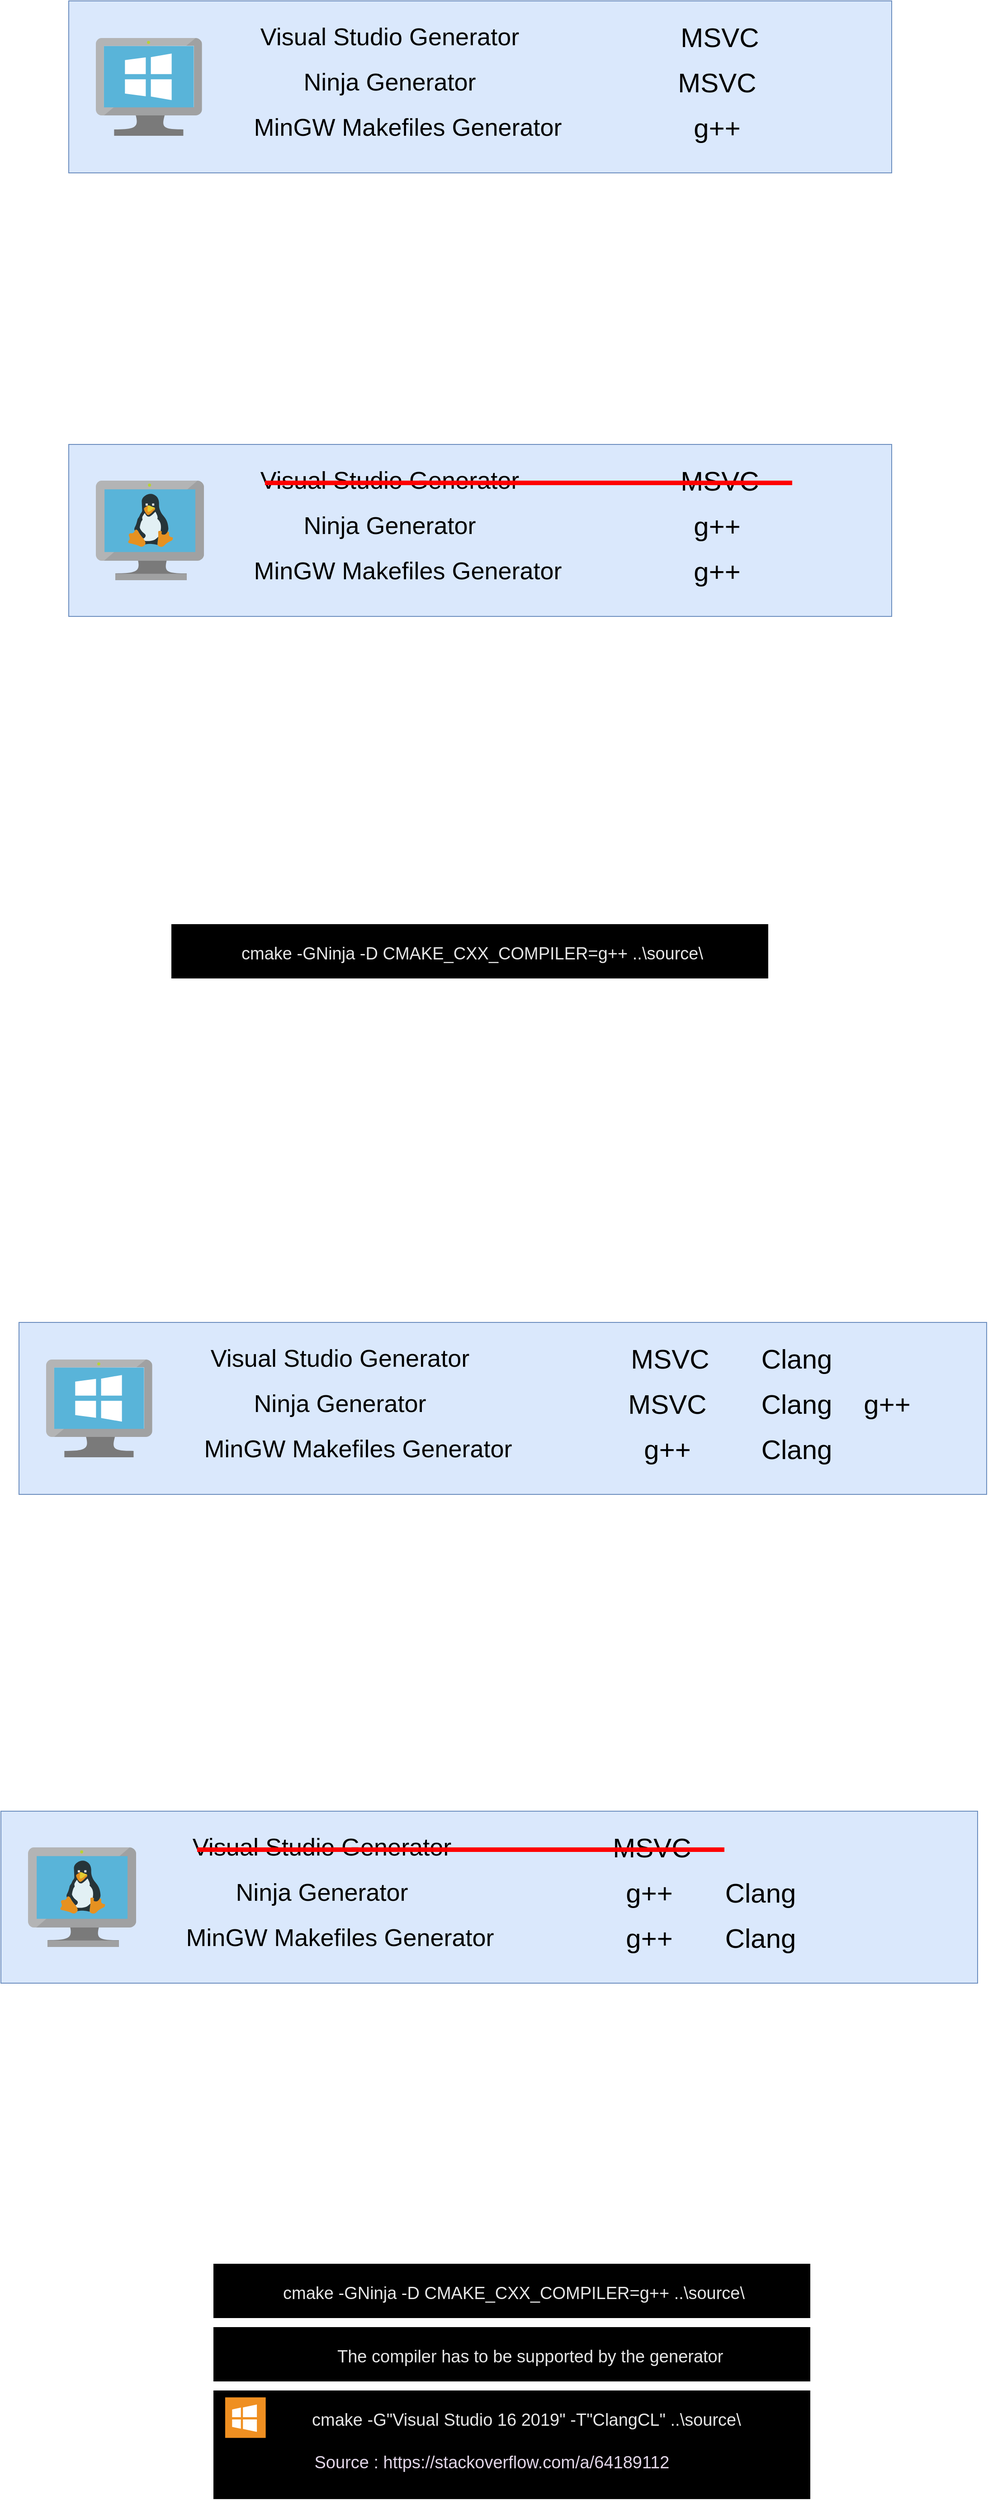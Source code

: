 <mxfile version="14.5.10" type="github">
  <diagram id="CwN7_leokWLL11fwspEB" name="Page-1">
    <mxGraphModel dx="1490" dy="723" grid="1" gridSize="10" guides="1" tooltips="1" connect="1" arrows="1" fold="1" page="1" pageScale="1" pageWidth="2339" pageHeight="3300" math="0" shadow="0">
      <root>
        <mxCell id="0" />
        <mxCell id="1" parent="0" />
        <mxCell id="1SlARpj1RELaJa2obe_a-49" value="" style="rounded=0;whiteSpace=wrap;html=1;fillColor=#000000;strokeColor=none;" parent="1" vertex="1">
          <mxGeometry x="850" y="2920" width="660" height="120" as="geometry" />
        </mxCell>
        <mxCell id="1SlARpj1RELaJa2obe_a-45" value="" style="rounded=0;whiteSpace=wrap;html=1;fillColor=#000000;strokeColor=none;" parent="1" vertex="1">
          <mxGeometry x="850" y="2780" width="660" height="60" as="geometry" />
        </mxCell>
        <mxCell id="1SlARpj1RELaJa2obe_a-8" value="" style="rounded=0;whiteSpace=wrap;html=1;fillColor=#dae8fc;strokeColor=#6c8ebf;" parent="1" vertex="1">
          <mxGeometry x="690" y="280" width="910" height="190" as="geometry" />
        </mxCell>
        <mxCell id="1SlARpj1RELaJa2obe_a-1" value="&lt;font style=&quot;font-size: 27px&quot;&gt;Visual Studio Generator&lt;/font&gt;" style="text;html=1;strokeColor=none;fillColor=none;align=center;verticalAlign=middle;whiteSpace=wrap;rounded=0;" parent="1" vertex="1">
          <mxGeometry x="870" y="310" width="350" height="20" as="geometry" />
        </mxCell>
        <mxCell id="1SlARpj1RELaJa2obe_a-2" value="&lt;font style=&quot;font-size: 27px&quot;&gt;Ninja Generator&lt;/font&gt;" style="text;html=1;strokeColor=none;fillColor=none;align=center;verticalAlign=middle;whiteSpace=wrap;rounded=0;" parent="1" vertex="1">
          <mxGeometry x="870" y="360" width="350" height="20" as="geometry" />
        </mxCell>
        <mxCell id="1SlARpj1RELaJa2obe_a-3" value="&lt;font style=&quot;font-size: 27px&quot;&gt;MinGW Makefiles Generator&lt;/font&gt;" style="text;html=1;strokeColor=none;fillColor=none;align=center;verticalAlign=middle;whiteSpace=wrap;rounded=0;" parent="1" vertex="1">
          <mxGeometry x="890" y="410" width="350" height="20" as="geometry" />
        </mxCell>
        <mxCell id="1SlARpj1RELaJa2obe_a-4" value="&lt;font style=&quot;font-size: 30px&quot;&gt;MSVC&lt;/font&gt;" style="text;html=1;strokeColor=none;fillColor=none;align=center;verticalAlign=middle;whiteSpace=wrap;rounded=0;" parent="1" vertex="1">
          <mxGeometry x="1390" y="310" width="40" height="20" as="geometry" />
        </mxCell>
        <mxCell id="1SlARpj1RELaJa2obe_a-5" value="&lt;font style=&quot;font-size: 30px&quot;&gt;MSVC&lt;/font&gt;" style="text;html=1;strokeColor=none;fillColor=none;align=center;verticalAlign=middle;whiteSpace=wrap;rounded=0;" parent="1" vertex="1">
          <mxGeometry x="1387" y="360" width="40" height="20" as="geometry" />
        </mxCell>
        <mxCell id="1SlARpj1RELaJa2obe_a-6" value="&lt;font style=&quot;font-size: 30px&quot;&gt;g++&lt;/font&gt;" style="text;html=1;strokeColor=none;fillColor=none;align=center;verticalAlign=middle;whiteSpace=wrap;rounded=0;" parent="1" vertex="1">
          <mxGeometry x="1387" y="410" width="40" height="20" as="geometry" />
        </mxCell>
        <mxCell id="1SlARpj1RELaJa2obe_a-9" value="" style="aspect=fixed;html=1;points=[];align=center;image;fontSize=12;image=img/lib/mscae/VirtualMachineWindows.svg;" parent="1" vertex="1">
          <mxGeometry x="720" y="321" width="117.39" height="108" as="geometry" />
        </mxCell>
        <mxCell id="1SlARpj1RELaJa2obe_a-10" value="" style="rounded=0;whiteSpace=wrap;html=1;fillColor=#dae8fc;strokeColor=#6c8ebf;" parent="1" vertex="1">
          <mxGeometry x="690" y="770" width="910" height="190" as="geometry" />
        </mxCell>
        <mxCell id="1SlARpj1RELaJa2obe_a-11" value="&lt;font style=&quot;font-size: 27px&quot;&gt;Visual Studio Generator&lt;/font&gt;" style="text;html=1;strokeColor=none;fillColor=none;align=center;verticalAlign=middle;whiteSpace=wrap;rounded=0;" parent="1" vertex="1">
          <mxGeometry x="870" y="800" width="350" height="20" as="geometry" />
        </mxCell>
        <mxCell id="1SlARpj1RELaJa2obe_a-12" value="&lt;font style=&quot;font-size: 27px&quot;&gt;Ninja Generator&lt;/font&gt;" style="text;html=1;strokeColor=none;fillColor=none;align=center;verticalAlign=middle;whiteSpace=wrap;rounded=0;" parent="1" vertex="1">
          <mxGeometry x="870" y="850" width="350" height="20" as="geometry" />
        </mxCell>
        <mxCell id="1SlARpj1RELaJa2obe_a-13" value="&lt;font style=&quot;font-size: 27px&quot;&gt;MinGW Makefiles Generator&lt;/font&gt;" style="text;html=1;strokeColor=none;fillColor=none;align=center;verticalAlign=middle;whiteSpace=wrap;rounded=0;" parent="1" vertex="1">
          <mxGeometry x="890" y="900" width="350" height="20" as="geometry" />
        </mxCell>
        <mxCell id="1SlARpj1RELaJa2obe_a-14" value="&lt;font style=&quot;font-size: 30px&quot;&gt;MSVC&lt;/font&gt;" style="text;html=1;strokeColor=none;fillColor=none;align=center;verticalAlign=middle;whiteSpace=wrap;rounded=0;" parent="1" vertex="1">
          <mxGeometry x="1390" y="800" width="40" height="20" as="geometry" />
        </mxCell>
        <mxCell id="1SlARpj1RELaJa2obe_a-15" value="&lt;font style=&quot;font-size: 30px&quot;&gt;g++&lt;/font&gt;" style="text;html=1;strokeColor=none;fillColor=none;align=center;verticalAlign=middle;whiteSpace=wrap;rounded=0;" parent="1" vertex="1">
          <mxGeometry x="1387" y="850" width="40" height="20" as="geometry" />
        </mxCell>
        <mxCell id="1SlARpj1RELaJa2obe_a-16" value="&lt;font style=&quot;font-size: 30px&quot;&gt;g++&lt;/font&gt;" style="text;html=1;strokeColor=none;fillColor=none;align=center;verticalAlign=middle;whiteSpace=wrap;rounded=0;" parent="1" vertex="1">
          <mxGeometry x="1387" y="900" width="40" height="20" as="geometry" />
        </mxCell>
        <mxCell id="1SlARpj1RELaJa2obe_a-18" value="" style="aspect=fixed;html=1;points=[];align=center;image;fontSize=12;image=img/lib/mscae/VM_Linux.svg;" parent="1" vertex="1">
          <mxGeometry x="720" y="810" width="119.57" height="110" as="geometry" />
        </mxCell>
        <mxCell id="1SlARpj1RELaJa2obe_a-19" value="" style="rounded=0;whiteSpace=wrap;html=1;strokeColor=none;fillColor=#FF0000;" parent="1" vertex="1">
          <mxGeometry x="907" y="810" width="583" height="5" as="geometry" />
        </mxCell>
        <mxCell id="1SlARpj1RELaJa2obe_a-20" value="" style="rounded=0;whiteSpace=wrap;html=1;fillColor=#dae8fc;strokeColor=#6c8ebf;" parent="1" vertex="1">
          <mxGeometry x="635" y="1740" width="1070" height="190" as="geometry" />
        </mxCell>
        <mxCell id="1SlARpj1RELaJa2obe_a-21" value="&lt;font style=&quot;font-size: 27px&quot;&gt;Visual Studio Generator&lt;/font&gt;" style="text;html=1;strokeColor=none;fillColor=none;align=center;verticalAlign=middle;whiteSpace=wrap;rounded=0;" parent="1" vertex="1">
          <mxGeometry x="815" y="1770" width="350" height="20" as="geometry" />
        </mxCell>
        <mxCell id="1SlARpj1RELaJa2obe_a-22" value="&lt;font style=&quot;font-size: 27px&quot;&gt;Ninja Generator&lt;/font&gt;" style="text;html=1;strokeColor=none;fillColor=none;align=center;verticalAlign=middle;whiteSpace=wrap;rounded=0;" parent="1" vertex="1">
          <mxGeometry x="815" y="1820" width="350" height="20" as="geometry" />
        </mxCell>
        <mxCell id="1SlARpj1RELaJa2obe_a-23" value="&lt;font style=&quot;font-size: 27px&quot;&gt;MinGW Makefiles Generator&lt;/font&gt;" style="text;html=1;strokeColor=none;fillColor=none;align=center;verticalAlign=middle;whiteSpace=wrap;rounded=0;" parent="1" vertex="1">
          <mxGeometry x="835" y="1870" width="350" height="20" as="geometry" />
        </mxCell>
        <mxCell id="1SlARpj1RELaJa2obe_a-24" value="&lt;font style=&quot;font-size: 30px&quot;&gt;MSVC&lt;/font&gt;" style="text;html=1;strokeColor=none;fillColor=none;align=center;verticalAlign=middle;whiteSpace=wrap;rounded=0;" parent="1" vertex="1">
          <mxGeometry x="1335" y="1770" width="40" height="20" as="geometry" />
        </mxCell>
        <mxCell id="1SlARpj1RELaJa2obe_a-25" value="&lt;font style=&quot;font-size: 30px&quot;&gt;MSVC&lt;/font&gt;" style="text;html=1;strokeColor=none;fillColor=none;align=center;verticalAlign=middle;whiteSpace=wrap;rounded=0;" parent="1" vertex="1">
          <mxGeometry x="1332" y="1820" width="40" height="20" as="geometry" />
        </mxCell>
        <mxCell id="1SlARpj1RELaJa2obe_a-26" value="&lt;font style=&quot;font-size: 30px&quot;&gt;g++&lt;/font&gt;" style="text;html=1;strokeColor=none;fillColor=none;align=center;verticalAlign=middle;whiteSpace=wrap;rounded=0;" parent="1" vertex="1">
          <mxGeometry x="1332" y="1870" width="40" height="20" as="geometry" />
        </mxCell>
        <mxCell id="1SlARpj1RELaJa2obe_a-27" value="" style="aspect=fixed;html=1;points=[];align=center;image;fontSize=12;image=img/lib/mscae/VirtualMachineWindows.svg;" parent="1" vertex="1">
          <mxGeometry x="665" y="1781" width="117.39" height="108" as="geometry" />
        </mxCell>
        <mxCell id="1SlARpj1RELaJa2obe_a-28" value="&lt;font style=&quot;font-size: 30px&quot;&gt;Clang&lt;/font&gt;" style="text;html=1;strokeColor=none;fillColor=none;align=center;verticalAlign=middle;whiteSpace=wrap;rounded=0;" parent="1" vertex="1">
          <mxGeometry x="1475" y="1770" width="40" height="20" as="geometry" />
        </mxCell>
        <mxCell id="1SlARpj1RELaJa2obe_a-29" value="&lt;font style=&quot;font-size: 30px&quot;&gt;Clang&lt;/font&gt;" style="text;html=1;strokeColor=none;fillColor=none;align=center;verticalAlign=middle;whiteSpace=wrap;rounded=0;" parent="1" vertex="1">
          <mxGeometry x="1475" y="1820" width="40" height="20" as="geometry" />
        </mxCell>
        <mxCell id="1SlARpj1RELaJa2obe_a-30" value="&lt;font style=&quot;font-size: 30px&quot;&gt;g++&lt;/font&gt;" style="text;html=1;strokeColor=none;fillColor=none;align=center;verticalAlign=middle;whiteSpace=wrap;rounded=0;" parent="1" vertex="1">
          <mxGeometry x="1575" y="1820" width="40" height="20" as="geometry" />
        </mxCell>
        <mxCell id="1SlARpj1RELaJa2obe_a-31" value="&lt;font style=&quot;font-size: 30px&quot;&gt;Clang&lt;/font&gt;" style="text;html=1;strokeColor=none;fillColor=none;align=center;verticalAlign=middle;whiteSpace=wrap;rounded=0;" parent="1" vertex="1">
          <mxGeometry x="1475" y="1870" width="40" height="20" as="geometry" />
        </mxCell>
        <mxCell id="1SlARpj1RELaJa2obe_a-32" value="" style="rounded=0;whiteSpace=wrap;html=1;fillColor=#dae8fc;strokeColor=#6c8ebf;" parent="1" vertex="1">
          <mxGeometry x="615" y="2280" width="1080" height="190" as="geometry" />
        </mxCell>
        <mxCell id="1SlARpj1RELaJa2obe_a-33" value="&lt;font style=&quot;font-size: 27px&quot;&gt;Visual Studio Generator&lt;/font&gt;" style="text;html=1;strokeColor=none;fillColor=none;align=center;verticalAlign=middle;whiteSpace=wrap;rounded=0;" parent="1" vertex="1">
          <mxGeometry x="795" y="2310" width="350" height="20" as="geometry" />
        </mxCell>
        <mxCell id="1SlARpj1RELaJa2obe_a-34" value="&lt;font style=&quot;font-size: 27px&quot;&gt;Ninja Generator&lt;/font&gt;" style="text;html=1;strokeColor=none;fillColor=none;align=center;verticalAlign=middle;whiteSpace=wrap;rounded=0;" parent="1" vertex="1">
          <mxGeometry x="795" y="2360" width="350" height="20" as="geometry" />
        </mxCell>
        <mxCell id="1SlARpj1RELaJa2obe_a-35" value="&lt;font style=&quot;font-size: 27px&quot;&gt;MinGW Makefiles Generator&lt;/font&gt;" style="text;html=1;strokeColor=none;fillColor=none;align=center;verticalAlign=middle;whiteSpace=wrap;rounded=0;" parent="1" vertex="1">
          <mxGeometry x="815" y="2410" width="350" height="20" as="geometry" />
        </mxCell>
        <mxCell id="1SlARpj1RELaJa2obe_a-36" value="&lt;font style=&quot;font-size: 30px&quot;&gt;MSVC&lt;/font&gt;" style="text;html=1;strokeColor=none;fillColor=none;align=center;verticalAlign=middle;whiteSpace=wrap;rounded=0;" parent="1" vertex="1">
          <mxGeometry x="1315" y="2310" width="40" height="20" as="geometry" />
        </mxCell>
        <mxCell id="1SlARpj1RELaJa2obe_a-37" value="&lt;font style=&quot;font-size: 30px&quot;&gt;g++&lt;/font&gt;" style="text;html=1;strokeColor=none;fillColor=none;align=center;verticalAlign=middle;whiteSpace=wrap;rounded=0;" parent="1" vertex="1">
          <mxGeometry x="1312" y="2360" width="40" height="20" as="geometry" />
        </mxCell>
        <mxCell id="1SlARpj1RELaJa2obe_a-38" value="&lt;font style=&quot;font-size: 30px&quot;&gt;g++&lt;/font&gt;" style="text;html=1;strokeColor=none;fillColor=none;align=center;verticalAlign=middle;whiteSpace=wrap;rounded=0;" parent="1" vertex="1">
          <mxGeometry x="1312" y="2410" width="40" height="20" as="geometry" />
        </mxCell>
        <mxCell id="1SlARpj1RELaJa2obe_a-39" value="" style="aspect=fixed;html=1;points=[];align=center;image;fontSize=12;image=img/lib/mscae/VM_Linux.svg;" parent="1" vertex="1">
          <mxGeometry x="645" y="2320" width="119.57" height="110" as="geometry" />
        </mxCell>
        <mxCell id="1SlARpj1RELaJa2obe_a-40" value="" style="rounded=0;whiteSpace=wrap;html=1;strokeColor=none;fillColor=#FF0000;" parent="1" vertex="1">
          <mxGeometry x="832" y="2320" width="583" height="5" as="geometry" />
        </mxCell>
        <mxCell id="1SlARpj1RELaJa2obe_a-41" value="&lt;font style=&quot;font-size: 30px&quot;&gt;Clang&lt;/font&gt;" style="text;html=1;strokeColor=none;fillColor=none;align=center;verticalAlign=middle;whiteSpace=wrap;rounded=0;" parent="1" vertex="1">
          <mxGeometry x="1435" y="2360" width="40" height="20" as="geometry" />
        </mxCell>
        <mxCell id="1SlARpj1RELaJa2obe_a-42" value="&lt;font style=&quot;font-size: 30px&quot;&gt;Clang&lt;/font&gt;" style="text;html=1;strokeColor=none;fillColor=none;align=center;verticalAlign=middle;whiteSpace=wrap;rounded=0;" parent="1" vertex="1">
          <mxGeometry x="1435" y="2410" width="40" height="20" as="geometry" />
        </mxCell>
        <mxCell id="1SlARpj1RELaJa2obe_a-44" value="&lt;font style=&quot;font-size: 19px&quot; color=&quot;#E6E6E6&quot;&gt;cmake -GNinja -D CMAKE_CXX_COMPILER=g++ ..\source\&lt;/font&gt;" style="text;whiteSpace=wrap;html=1;" parent="1" vertex="1">
          <mxGeometry x="925" y="2795" width="530" height="30" as="geometry" />
        </mxCell>
        <mxCell id="1SlARpj1RELaJa2obe_a-46" value="" style="rounded=0;whiteSpace=wrap;html=1;fillColor=#000000;strokeColor=none;" parent="1" vertex="1">
          <mxGeometry x="850" y="2850" width="660" height="60" as="geometry" />
        </mxCell>
        <mxCell id="1SlARpj1RELaJa2obe_a-47" value="&lt;font style=&quot;font-size: 19px&quot; color=&quot;#E6E6E6&quot;&gt;The compiler has to be supported by the generator&lt;br&gt;&lt;/font&gt;" style="text;whiteSpace=wrap;html=1;" parent="1" vertex="1">
          <mxGeometry x="985" y="2865" width="530" height="30" as="geometry" />
        </mxCell>
        <mxCell id="1SlARpj1RELaJa2obe_a-48" value="&lt;font style=&quot;font-size: 19px&quot; color=&quot;#E6E6E6&quot;&gt;cmake -G&quot;Visual Studio 16 2019&quot; -T&quot;ClangCL&quot; ..\source\&lt;/font&gt;" style="text;whiteSpace=wrap;html=1;" parent="1" vertex="1">
          <mxGeometry x="956.5" y="2935" width="550" height="30" as="geometry" />
        </mxCell>
        <mxCell id="1SlARpj1RELaJa2obe_a-51" value="" style="shadow=0;dashed=0;html=1;strokeColor=none;fillColor=#EF8F21;labelPosition=center;verticalLabelPosition=bottom;verticalAlign=top;align=center;outlineConnect=0;shape=mxgraph.veeam.ms_windows;" parent="1" vertex="1">
          <mxGeometry x="863" y="2927.6" width="44.8" height="44.8" as="geometry" />
        </mxCell>
        <mxCell id="1SlARpj1RELaJa2obe_a-52" value="&lt;font style=&quot;font-size: 19px&quot; color=&quot;#E1D5E7&quot;&gt;Source : https://stackoverflow.com/a/64189112 &lt;/font&gt;" style="text;html=1;strokeColor=none;fillColor=none;align=center;verticalAlign=middle;whiteSpace=wrap;rounded=0;" parent="1" vertex="1">
          <mxGeometry x="903" y="2990" width="510" height="20" as="geometry" />
        </mxCell>
        <mxCell id="eZnhnG3Om0Y6B2NP2IuG-1" value="" style="rounded=0;whiteSpace=wrap;html=1;fillColor=#000000;strokeColor=none;" vertex="1" parent="1">
          <mxGeometry x="803.5" y="1300" width="660" height="60" as="geometry" />
        </mxCell>
        <mxCell id="eZnhnG3Om0Y6B2NP2IuG-2" value="&lt;font style=&quot;font-size: 19px&quot; color=&quot;#E6E6E6&quot;&gt;cmake -GNinja -D CMAKE_CXX_COMPILER=g++ ..\source\&lt;/font&gt;" style="text;whiteSpace=wrap;html=1;" vertex="1" parent="1">
          <mxGeometry x="878.5" y="1315" width="530" height="30" as="geometry" />
        </mxCell>
      </root>
    </mxGraphModel>
  </diagram>
</mxfile>
